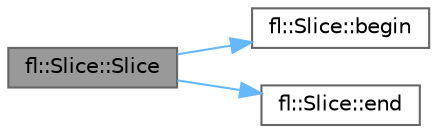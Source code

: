 digraph "fl::Slice::Slice"
{
 // INTERACTIVE_SVG=YES
 // LATEX_PDF_SIZE
  bgcolor="transparent";
  edge [fontname=Helvetica,fontsize=10,labelfontname=Helvetica,labelfontsize=10];
  node [fontname=Helvetica,fontsize=10,shape=box,height=0.2,width=0.4];
  rankdir="LR";
  Node1 [id="Node000001",label="fl::Slice::Slice",height=0.2,width=0.4,color="gray40", fillcolor="grey60", style="filled", fontcolor="black",tooltip=" "];
  Node1 -> Node2 [id="edge1_Node000001_Node000002",color="steelblue1",style="solid",tooltip=" "];
  Node2 [id="Node000002",label="fl::Slice::begin",height=0.2,width=0.4,color="grey40", fillcolor="white", style="filled",URL="$d8/de4/classfl_1_1_slice_a5643e1458d6fef0c8ae288c826c753f7.html#a5643e1458d6fef0c8ae288c826c753f7",tooltip=" "];
  Node1 -> Node3 [id="edge2_Node000001_Node000003",color="steelblue1",style="solid",tooltip=" "];
  Node3 [id="Node000003",label="fl::Slice::end",height=0.2,width=0.4,color="grey40", fillcolor="white", style="filled",URL="$d8/de4/classfl_1_1_slice_ad996524d051049afcd7b58f90e13902f.html#ad996524d051049afcd7b58f90e13902f",tooltip=" "];
}
